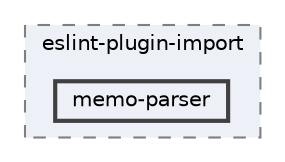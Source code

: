 digraph "pkiclassroomrescheduler/src/main/frontend/node_modules/eslint-plugin-import/memo-parser"
{
 // LATEX_PDF_SIZE
  bgcolor="transparent";
  edge [fontname=Helvetica,fontsize=10,labelfontname=Helvetica,labelfontsize=10];
  node [fontname=Helvetica,fontsize=10,shape=box,height=0.2,width=0.4];
  compound=true
  subgraph clusterdir_3fbf9430c1217a476afb582f17322b44 {
    graph [ bgcolor="#edf0f7", pencolor="grey50", label="eslint-plugin-import", fontname=Helvetica,fontsize=10 style="filled,dashed", URL="dir_3fbf9430c1217a476afb582f17322b44.html",tooltip=""]
  dir_6e2dfbe3fc30ce00f25644e959894846 [label="memo-parser", fillcolor="#edf0f7", color="grey25", style="filled,bold", URL="dir_6e2dfbe3fc30ce00f25644e959894846.html",tooltip=""];
  }
}
